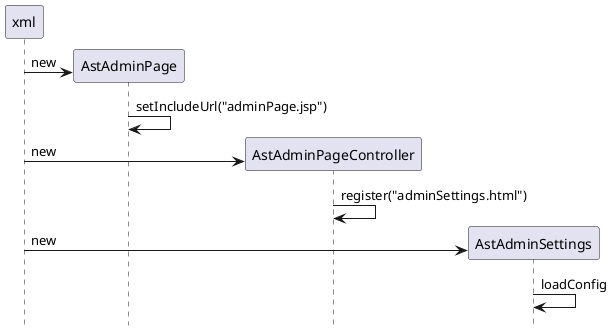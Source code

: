@startuml
hide footbox
participant xml
create AstAdminPage
xml -> AstAdminPage : new
AstAdminPage -> AstAdminPage : setIncludeUrl("adminPage.jsp")
create AstAdminPageController
xml -> AstAdminPageController : new
AstAdminPageController -> AstAdminPageController : register("adminSettings.html")
create AstAdminSettings
xml -> AstAdminSettings : new
AstAdminSettings -> AstAdminSettings : loadConfig

@enduml